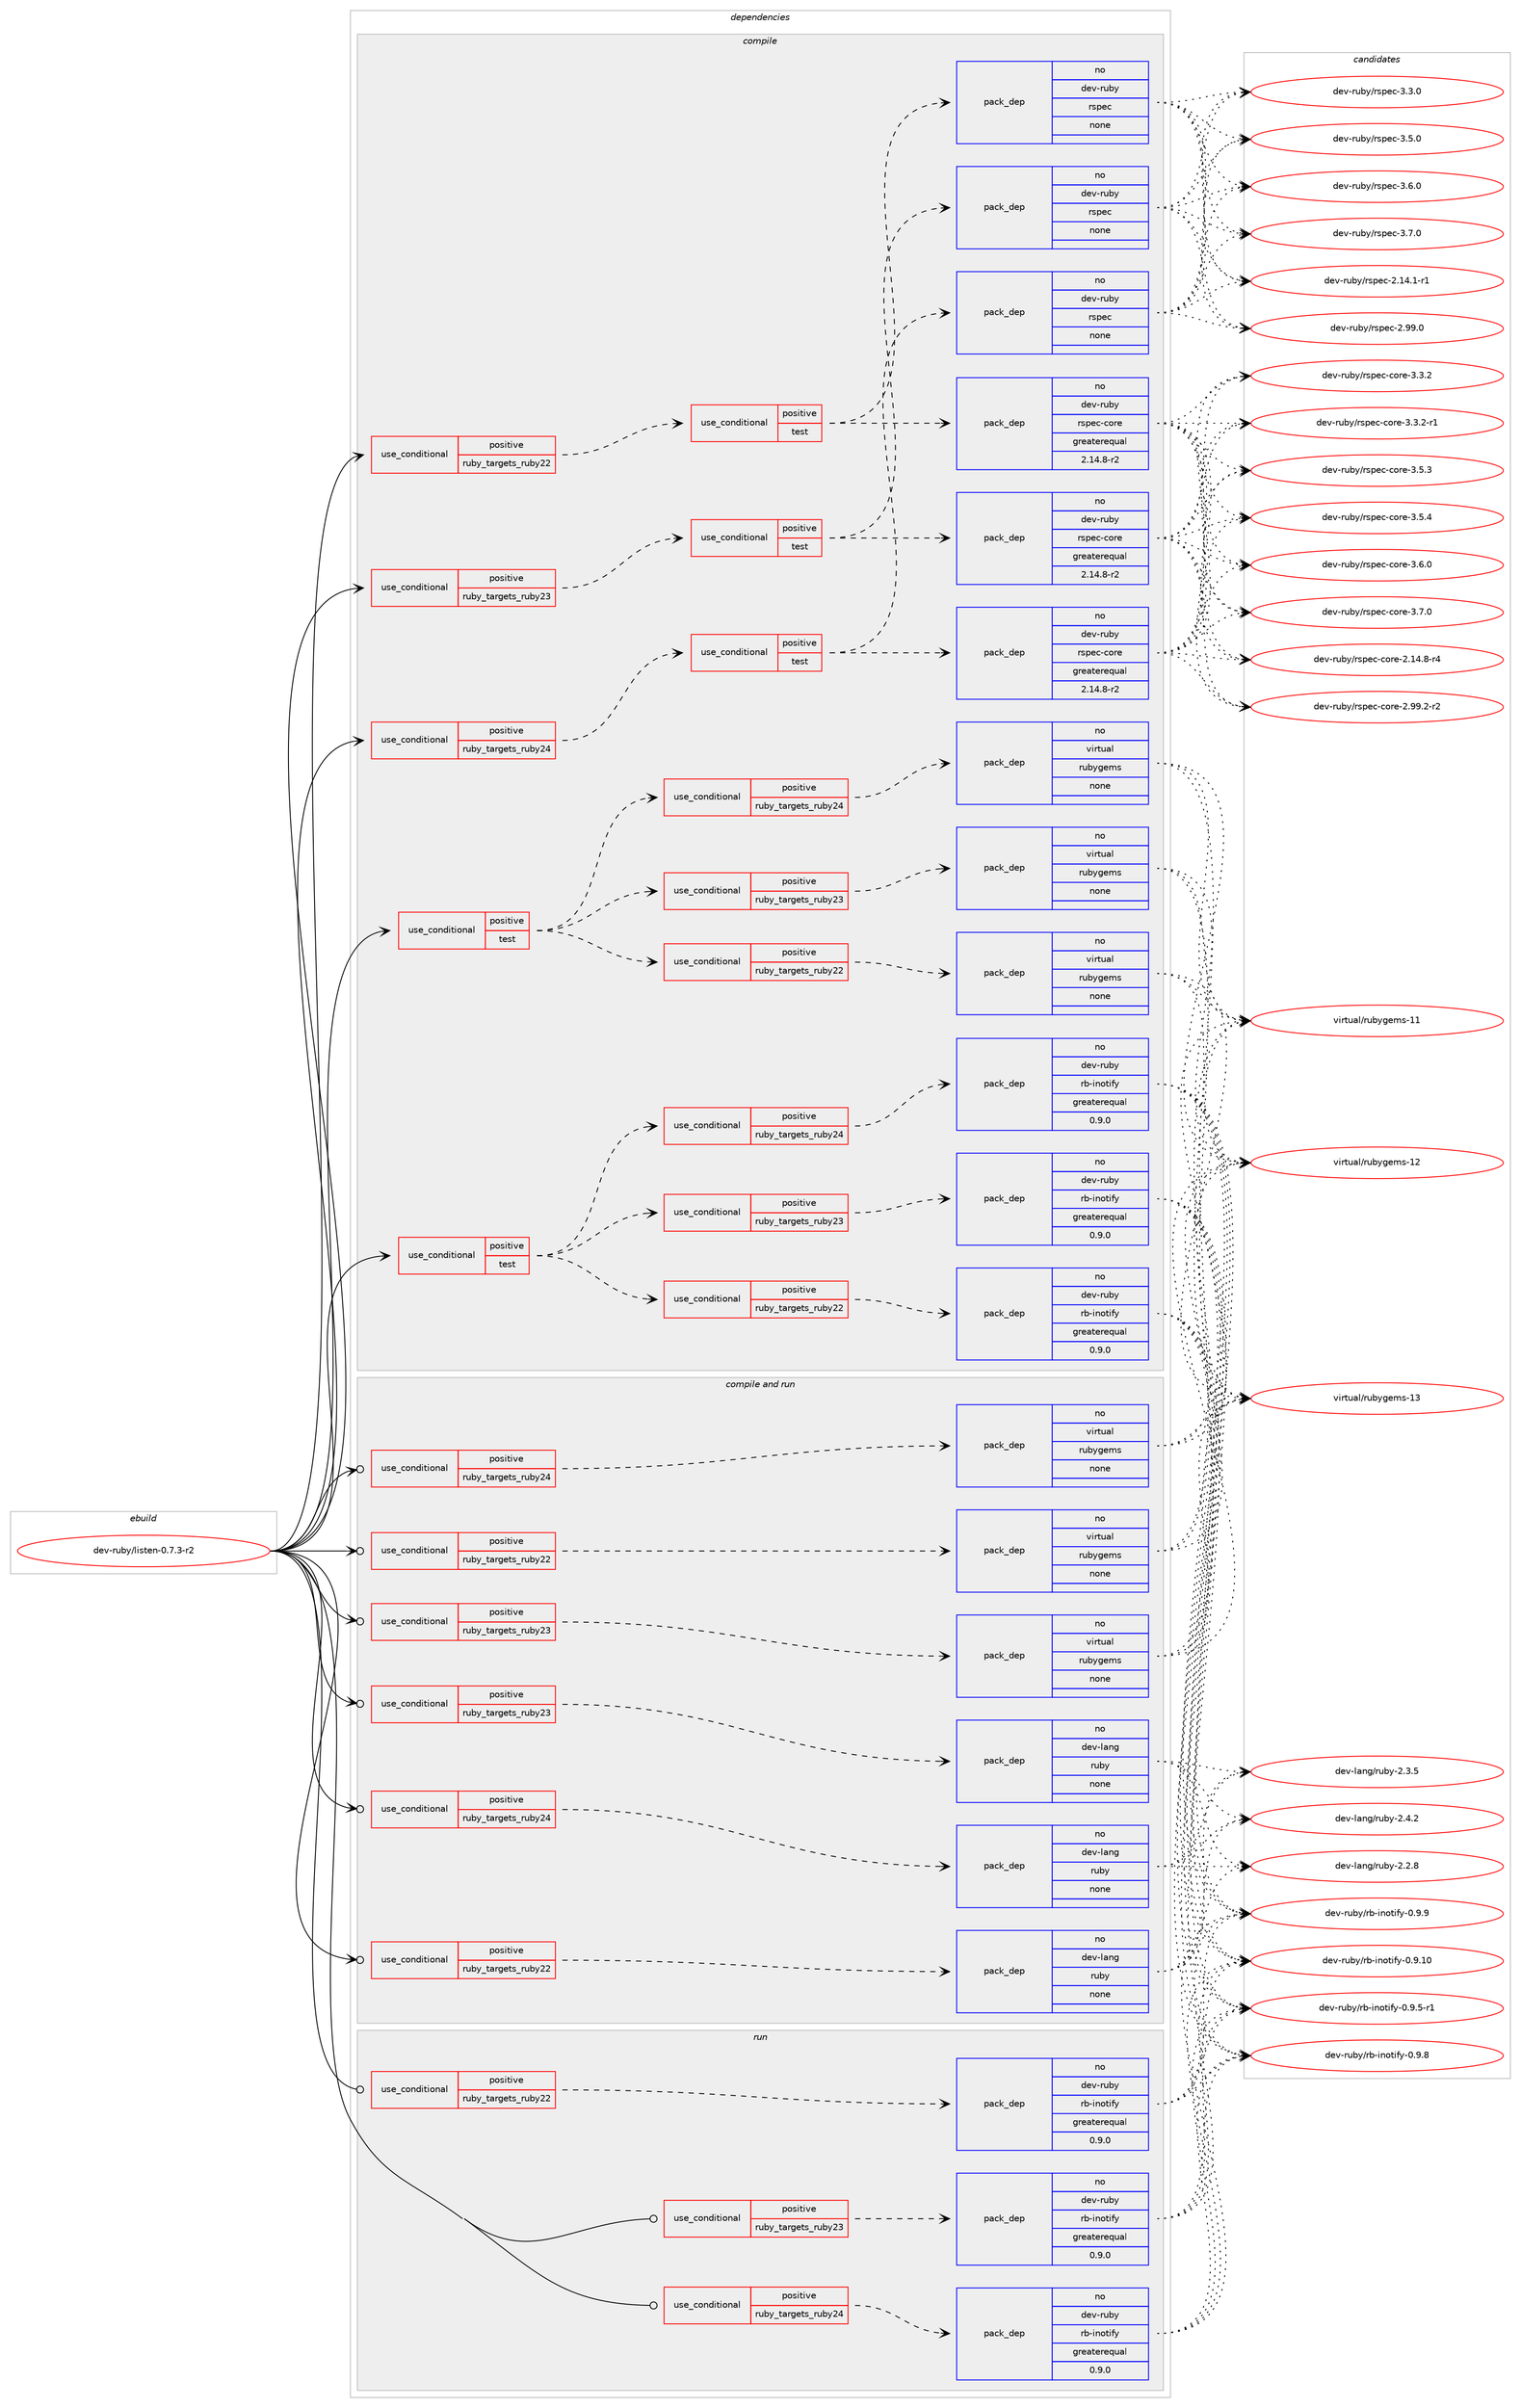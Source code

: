 digraph prolog {

# *************
# Graph options
# *************

newrank=true;
concentrate=true;
compound=true;
graph [rankdir=LR,fontname=Helvetica,fontsize=10,ranksep=1.5];#, ranksep=2.5, nodesep=0.2];
edge  [arrowhead=vee];
node  [fontname=Helvetica,fontsize=10];

# **********
# The ebuild
# **********

subgraph cluster_leftcol {
color=gray;
rank=same;
label=<<i>ebuild</i>>;
id [label="dev-ruby/listen-0.7.3-r2", color=red, width=4, href="../dev-ruby/listen-0.7.3-r2.svg"];
}

# ****************
# The dependencies
# ****************

subgraph cluster_midcol {
color=gray;
label=<<i>dependencies</i>>;
subgraph cluster_compile {
fillcolor="#eeeeee";
style=filled;
label=<<i>compile</i>>;
subgraph cond60544 {
dependency245574 [label=<<TABLE BORDER="0" CELLBORDER="1" CELLSPACING="0" CELLPADDING="4"><TR><TD ROWSPAN="3" CELLPADDING="10">use_conditional</TD></TR><TR><TD>positive</TD></TR><TR><TD>ruby_targets_ruby22</TD></TR></TABLE>>, shape=none, color=red];
subgraph cond60545 {
dependency245575 [label=<<TABLE BORDER="0" CELLBORDER="1" CELLSPACING="0" CELLPADDING="4"><TR><TD ROWSPAN="3" CELLPADDING="10">use_conditional</TD></TR><TR><TD>positive</TD></TR><TR><TD>test</TD></TR></TABLE>>, shape=none, color=red];
subgraph pack180939 {
dependency245576 [label=<<TABLE BORDER="0" CELLBORDER="1" CELLSPACING="0" CELLPADDING="4" WIDTH="220"><TR><TD ROWSPAN="6" CELLPADDING="30">pack_dep</TD></TR><TR><TD WIDTH="110">no</TD></TR><TR><TD>dev-ruby</TD></TR><TR><TD>rspec</TD></TR><TR><TD>none</TD></TR><TR><TD></TD></TR></TABLE>>, shape=none, color=blue];
}
dependency245575:e -> dependency245576:w [weight=20,style="dashed",arrowhead="vee"];
subgraph pack180940 {
dependency245577 [label=<<TABLE BORDER="0" CELLBORDER="1" CELLSPACING="0" CELLPADDING="4" WIDTH="220"><TR><TD ROWSPAN="6" CELLPADDING="30">pack_dep</TD></TR><TR><TD WIDTH="110">no</TD></TR><TR><TD>dev-ruby</TD></TR><TR><TD>rspec-core</TD></TR><TR><TD>greaterequal</TD></TR><TR><TD>2.14.8-r2</TD></TR></TABLE>>, shape=none, color=blue];
}
dependency245575:e -> dependency245577:w [weight=20,style="dashed",arrowhead="vee"];
}
dependency245574:e -> dependency245575:w [weight=20,style="dashed",arrowhead="vee"];
}
id:e -> dependency245574:w [weight=20,style="solid",arrowhead="vee"];
subgraph cond60546 {
dependency245578 [label=<<TABLE BORDER="0" CELLBORDER="1" CELLSPACING="0" CELLPADDING="4"><TR><TD ROWSPAN="3" CELLPADDING="10">use_conditional</TD></TR><TR><TD>positive</TD></TR><TR><TD>ruby_targets_ruby23</TD></TR></TABLE>>, shape=none, color=red];
subgraph cond60547 {
dependency245579 [label=<<TABLE BORDER="0" CELLBORDER="1" CELLSPACING="0" CELLPADDING="4"><TR><TD ROWSPAN="3" CELLPADDING="10">use_conditional</TD></TR><TR><TD>positive</TD></TR><TR><TD>test</TD></TR></TABLE>>, shape=none, color=red];
subgraph pack180941 {
dependency245580 [label=<<TABLE BORDER="0" CELLBORDER="1" CELLSPACING="0" CELLPADDING="4" WIDTH="220"><TR><TD ROWSPAN="6" CELLPADDING="30">pack_dep</TD></TR><TR><TD WIDTH="110">no</TD></TR><TR><TD>dev-ruby</TD></TR><TR><TD>rspec</TD></TR><TR><TD>none</TD></TR><TR><TD></TD></TR></TABLE>>, shape=none, color=blue];
}
dependency245579:e -> dependency245580:w [weight=20,style="dashed",arrowhead="vee"];
subgraph pack180942 {
dependency245581 [label=<<TABLE BORDER="0" CELLBORDER="1" CELLSPACING="0" CELLPADDING="4" WIDTH="220"><TR><TD ROWSPAN="6" CELLPADDING="30">pack_dep</TD></TR><TR><TD WIDTH="110">no</TD></TR><TR><TD>dev-ruby</TD></TR><TR><TD>rspec-core</TD></TR><TR><TD>greaterequal</TD></TR><TR><TD>2.14.8-r2</TD></TR></TABLE>>, shape=none, color=blue];
}
dependency245579:e -> dependency245581:w [weight=20,style="dashed",arrowhead="vee"];
}
dependency245578:e -> dependency245579:w [weight=20,style="dashed",arrowhead="vee"];
}
id:e -> dependency245578:w [weight=20,style="solid",arrowhead="vee"];
subgraph cond60548 {
dependency245582 [label=<<TABLE BORDER="0" CELLBORDER="1" CELLSPACING="0" CELLPADDING="4"><TR><TD ROWSPAN="3" CELLPADDING="10">use_conditional</TD></TR><TR><TD>positive</TD></TR><TR><TD>ruby_targets_ruby24</TD></TR></TABLE>>, shape=none, color=red];
subgraph cond60549 {
dependency245583 [label=<<TABLE BORDER="0" CELLBORDER="1" CELLSPACING="0" CELLPADDING="4"><TR><TD ROWSPAN="3" CELLPADDING="10">use_conditional</TD></TR><TR><TD>positive</TD></TR><TR><TD>test</TD></TR></TABLE>>, shape=none, color=red];
subgraph pack180943 {
dependency245584 [label=<<TABLE BORDER="0" CELLBORDER="1" CELLSPACING="0" CELLPADDING="4" WIDTH="220"><TR><TD ROWSPAN="6" CELLPADDING="30">pack_dep</TD></TR><TR><TD WIDTH="110">no</TD></TR><TR><TD>dev-ruby</TD></TR><TR><TD>rspec</TD></TR><TR><TD>none</TD></TR><TR><TD></TD></TR></TABLE>>, shape=none, color=blue];
}
dependency245583:e -> dependency245584:w [weight=20,style="dashed",arrowhead="vee"];
subgraph pack180944 {
dependency245585 [label=<<TABLE BORDER="0" CELLBORDER="1" CELLSPACING="0" CELLPADDING="4" WIDTH="220"><TR><TD ROWSPAN="6" CELLPADDING="30">pack_dep</TD></TR><TR><TD WIDTH="110">no</TD></TR><TR><TD>dev-ruby</TD></TR><TR><TD>rspec-core</TD></TR><TR><TD>greaterequal</TD></TR><TR><TD>2.14.8-r2</TD></TR></TABLE>>, shape=none, color=blue];
}
dependency245583:e -> dependency245585:w [weight=20,style="dashed",arrowhead="vee"];
}
dependency245582:e -> dependency245583:w [weight=20,style="dashed",arrowhead="vee"];
}
id:e -> dependency245582:w [weight=20,style="solid",arrowhead="vee"];
subgraph cond60550 {
dependency245586 [label=<<TABLE BORDER="0" CELLBORDER="1" CELLSPACING="0" CELLPADDING="4"><TR><TD ROWSPAN="3" CELLPADDING="10">use_conditional</TD></TR><TR><TD>positive</TD></TR><TR><TD>test</TD></TR></TABLE>>, shape=none, color=red];
subgraph cond60551 {
dependency245587 [label=<<TABLE BORDER="0" CELLBORDER="1" CELLSPACING="0" CELLPADDING="4"><TR><TD ROWSPAN="3" CELLPADDING="10">use_conditional</TD></TR><TR><TD>positive</TD></TR><TR><TD>ruby_targets_ruby22</TD></TR></TABLE>>, shape=none, color=red];
subgraph pack180945 {
dependency245588 [label=<<TABLE BORDER="0" CELLBORDER="1" CELLSPACING="0" CELLPADDING="4" WIDTH="220"><TR><TD ROWSPAN="6" CELLPADDING="30">pack_dep</TD></TR><TR><TD WIDTH="110">no</TD></TR><TR><TD>dev-ruby</TD></TR><TR><TD>rb-inotify</TD></TR><TR><TD>greaterequal</TD></TR><TR><TD>0.9.0</TD></TR></TABLE>>, shape=none, color=blue];
}
dependency245587:e -> dependency245588:w [weight=20,style="dashed",arrowhead="vee"];
}
dependency245586:e -> dependency245587:w [weight=20,style="dashed",arrowhead="vee"];
subgraph cond60552 {
dependency245589 [label=<<TABLE BORDER="0" CELLBORDER="1" CELLSPACING="0" CELLPADDING="4"><TR><TD ROWSPAN="3" CELLPADDING="10">use_conditional</TD></TR><TR><TD>positive</TD></TR><TR><TD>ruby_targets_ruby23</TD></TR></TABLE>>, shape=none, color=red];
subgraph pack180946 {
dependency245590 [label=<<TABLE BORDER="0" CELLBORDER="1" CELLSPACING="0" CELLPADDING="4" WIDTH="220"><TR><TD ROWSPAN="6" CELLPADDING="30">pack_dep</TD></TR><TR><TD WIDTH="110">no</TD></TR><TR><TD>dev-ruby</TD></TR><TR><TD>rb-inotify</TD></TR><TR><TD>greaterequal</TD></TR><TR><TD>0.9.0</TD></TR></TABLE>>, shape=none, color=blue];
}
dependency245589:e -> dependency245590:w [weight=20,style="dashed",arrowhead="vee"];
}
dependency245586:e -> dependency245589:w [weight=20,style="dashed",arrowhead="vee"];
subgraph cond60553 {
dependency245591 [label=<<TABLE BORDER="0" CELLBORDER="1" CELLSPACING="0" CELLPADDING="4"><TR><TD ROWSPAN="3" CELLPADDING="10">use_conditional</TD></TR><TR><TD>positive</TD></TR><TR><TD>ruby_targets_ruby24</TD></TR></TABLE>>, shape=none, color=red];
subgraph pack180947 {
dependency245592 [label=<<TABLE BORDER="0" CELLBORDER="1" CELLSPACING="0" CELLPADDING="4" WIDTH="220"><TR><TD ROWSPAN="6" CELLPADDING="30">pack_dep</TD></TR><TR><TD WIDTH="110">no</TD></TR><TR><TD>dev-ruby</TD></TR><TR><TD>rb-inotify</TD></TR><TR><TD>greaterequal</TD></TR><TR><TD>0.9.0</TD></TR></TABLE>>, shape=none, color=blue];
}
dependency245591:e -> dependency245592:w [weight=20,style="dashed",arrowhead="vee"];
}
dependency245586:e -> dependency245591:w [weight=20,style="dashed",arrowhead="vee"];
}
id:e -> dependency245586:w [weight=20,style="solid",arrowhead="vee"];
subgraph cond60554 {
dependency245593 [label=<<TABLE BORDER="0" CELLBORDER="1" CELLSPACING="0" CELLPADDING="4"><TR><TD ROWSPAN="3" CELLPADDING="10">use_conditional</TD></TR><TR><TD>positive</TD></TR><TR><TD>test</TD></TR></TABLE>>, shape=none, color=red];
subgraph cond60555 {
dependency245594 [label=<<TABLE BORDER="0" CELLBORDER="1" CELLSPACING="0" CELLPADDING="4"><TR><TD ROWSPAN="3" CELLPADDING="10">use_conditional</TD></TR><TR><TD>positive</TD></TR><TR><TD>ruby_targets_ruby22</TD></TR></TABLE>>, shape=none, color=red];
subgraph pack180948 {
dependency245595 [label=<<TABLE BORDER="0" CELLBORDER="1" CELLSPACING="0" CELLPADDING="4" WIDTH="220"><TR><TD ROWSPAN="6" CELLPADDING="30">pack_dep</TD></TR><TR><TD WIDTH="110">no</TD></TR><TR><TD>virtual</TD></TR><TR><TD>rubygems</TD></TR><TR><TD>none</TD></TR><TR><TD></TD></TR></TABLE>>, shape=none, color=blue];
}
dependency245594:e -> dependency245595:w [weight=20,style="dashed",arrowhead="vee"];
}
dependency245593:e -> dependency245594:w [weight=20,style="dashed",arrowhead="vee"];
subgraph cond60556 {
dependency245596 [label=<<TABLE BORDER="0" CELLBORDER="1" CELLSPACING="0" CELLPADDING="4"><TR><TD ROWSPAN="3" CELLPADDING="10">use_conditional</TD></TR><TR><TD>positive</TD></TR><TR><TD>ruby_targets_ruby23</TD></TR></TABLE>>, shape=none, color=red];
subgraph pack180949 {
dependency245597 [label=<<TABLE BORDER="0" CELLBORDER="1" CELLSPACING="0" CELLPADDING="4" WIDTH="220"><TR><TD ROWSPAN="6" CELLPADDING="30">pack_dep</TD></TR><TR><TD WIDTH="110">no</TD></TR><TR><TD>virtual</TD></TR><TR><TD>rubygems</TD></TR><TR><TD>none</TD></TR><TR><TD></TD></TR></TABLE>>, shape=none, color=blue];
}
dependency245596:e -> dependency245597:w [weight=20,style="dashed",arrowhead="vee"];
}
dependency245593:e -> dependency245596:w [weight=20,style="dashed",arrowhead="vee"];
subgraph cond60557 {
dependency245598 [label=<<TABLE BORDER="0" CELLBORDER="1" CELLSPACING="0" CELLPADDING="4"><TR><TD ROWSPAN="3" CELLPADDING="10">use_conditional</TD></TR><TR><TD>positive</TD></TR><TR><TD>ruby_targets_ruby24</TD></TR></TABLE>>, shape=none, color=red];
subgraph pack180950 {
dependency245599 [label=<<TABLE BORDER="0" CELLBORDER="1" CELLSPACING="0" CELLPADDING="4" WIDTH="220"><TR><TD ROWSPAN="6" CELLPADDING="30">pack_dep</TD></TR><TR><TD WIDTH="110">no</TD></TR><TR><TD>virtual</TD></TR><TR><TD>rubygems</TD></TR><TR><TD>none</TD></TR><TR><TD></TD></TR></TABLE>>, shape=none, color=blue];
}
dependency245598:e -> dependency245599:w [weight=20,style="dashed",arrowhead="vee"];
}
dependency245593:e -> dependency245598:w [weight=20,style="dashed",arrowhead="vee"];
}
id:e -> dependency245593:w [weight=20,style="solid",arrowhead="vee"];
}
subgraph cluster_compileandrun {
fillcolor="#eeeeee";
style=filled;
label=<<i>compile and run</i>>;
subgraph cond60558 {
dependency245600 [label=<<TABLE BORDER="0" CELLBORDER="1" CELLSPACING="0" CELLPADDING="4"><TR><TD ROWSPAN="3" CELLPADDING="10">use_conditional</TD></TR><TR><TD>positive</TD></TR><TR><TD>ruby_targets_ruby22</TD></TR></TABLE>>, shape=none, color=red];
subgraph pack180951 {
dependency245601 [label=<<TABLE BORDER="0" CELLBORDER="1" CELLSPACING="0" CELLPADDING="4" WIDTH="220"><TR><TD ROWSPAN="6" CELLPADDING="30">pack_dep</TD></TR><TR><TD WIDTH="110">no</TD></TR><TR><TD>dev-lang</TD></TR><TR><TD>ruby</TD></TR><TR><TD>none</TD></TR><TR><TD></TD></TR></TABLE>>, shape=none, color=blue];
}
dependency245600:e -> dependency245601:w [weight=20,style="dashed",arrowhead="vee"];
}
id:e -> dependency245600:w [weight=20,style="solid",arrowhead="odotvee"];
subgraph cond60559 {
dependency245602 [label=<<TABLE BORDER="0" CELLBORDER="1" CELLSPACING="0" CELLPADDING="4"><TR><TD ROWSPAN="3" CELLPADDING="10">use_conditional</TD></TR><TR><TD>positive</TD></TR><TR><TD>ruby_targets_ruby22</TD></TR></TABLE>>, shape=none, color=red];
subgraph pack180952 {
dependency245603 [label=<<TABLE BORDER="0" CELLBORDER="1" CELLSPACING="0" CELLPADDING="4" WIDTH="220"><TR><TD ROWSPAN="6" CELLPADDING="30">pack_dep</TD></TR><TR><TD WIDTH="110">no</TD></TR><TR><TD>virtual</TD></TR><TR><TD>rubygems</TD></TR><TR><TD>none</TD></TR><TR><TD></TD></TR></TABLE>>, shape=none, color=blue];
}
dependency245602:e -> dependency245603:w [weight=20,style="dashed",arrowhead="vee"];
}
id:e -> dependency245602:w [weight=20,style="solid",arrowhead="odotvee"];
subgraph cond60560 {
dependency245604 [label=<<TABLE BORDER="0" CELLBORDER="1" CELLSPACING="0" CELLPADDING="4"><TR><TD ROWSPAN="3" CELLPADDING="10">use_conditional</TD></TR><TR><TD>positive</TD></TR><TR><TD>ruby_targets_ruby23</TD></TR></TABLE>>, shape=none, color=red];
subgraph pack180953 {
dependency245605 [label=<<TABLE BORDER="0" CELLBORDER="1" CELLSPACING="0" CELLPADDING="4" WIDTH="220"><TR><TD ROWSPAN="6" CELLPADDING="30">pack_dep</TD></TR><TR><TD WIDTH="110">no</TD></TR><TR><TD>dev-lang</TD></TR><TR><TD>ruby</TD></TR><TR><TD>none</TD></TR><TR><TD></TD></TR></TABLE>>, shape=none, color=blue];
}
dependency245604:e -> dependency245605:w [weight=20,style="dashed",arrowhead="vee"];
}
id:e -> dependency245604:w [weight=20,style="solid",arrowhead="odotvee"];
subgraph cond60561 {
dependency245606 [label=<<TABLE BORDER="0" CELLBORDER="1" CELLSPACING="0" CELLPADDING="4"><TR><TD ROWSPAN="3" CELLPADDING="10">use_conditional</TD></TR><TR><TD>positive</TD></TR><TR><TD>ruby_targets_ruby23</TD></TR></TABLE>>, shape=none, color=red];
subgraph pack180954 {
dependency245607 [label=<<TABLE BORDER="0" CELLBORDER="1" CELLSPACING="0" CELLPADDING="4" WIDTH="220"><TR><TD ROWSPAN="6" CELLPADDING="30">pack_dep</TD></TR><TR><TD WIDTH="110">no</TD></TR><TR><TD>virtual</TD></TR><TR><TD>rubygems</TD></TR><TR><TD>none</TD></TR><TR><TD></TD></TR></TABLE>>, shape=none, color=blue];
}
dependency245606:e -> dependency245607:w [weight=20,style="dashed",arrowhead="vee"];
}
id:e -> dependency245606:w [weight=20,style="solid",arrowhead="odotvee"];
subgraph cond60562 {
dependency245608 [label=<<TABLE BORDER="0" CELLBORDER="1" CELLSPACING="0" CELLPADDING="4"><TR><TD ROWSPAN="3" CELLPADDING="10">use_conditional</TD></TR><TR><TD>positive</TD></TR><TR><TD>ruby_targets_ruby24</TD></TR></TABLE>>, shape=none, color=red];
subgraph pack180955 {
dependency245609 [label=<<TABLE BORDER="0" CELLBORDER="1" CELLSPACING="0" CELLPADDING="4" WIDTH="220"><TR><TD ROWSPAN="6" CELLPADDING="30">pack_dep</TD></TR><TR><TD WIDTH="110">no</TD></TR><TR><TD>dev-lang</TD></TR><TR><TD>ruby</TD></TR><TR><TD>none</TD></TR><TR><TD></TD></TR></TABLE>>, shape=none, color=blue];
}
dependency245608:e -> dependency245609:w [weight=20,style="dashed",arrowhead="vee"];
}
id:e -> dependency245608:w [weight=20,style="solid",arrowhead="odotvee"];
subgraph cond60563 {
dependency245610 [label=<<TABLE BORDER="0" CELLBORDER="1" CELLSPACING="0" CELLPADDING="4"><TR><TD ROWSPAN="3" CELLPADDING="10">use_conditional</TD></TR><TR><TD>positive</TD></TR><TR><TD>ruby_targets_ruby24</TD></TR></TABLE>>, shape=none, color=red];
subgraph pack180956 {
dependency245611 [label=<<TABLE BORDER="0" CELLBORDER="1" CELLSPACING="0" CELLPADDING="4" WIDTH="220"><TR><TD ROWSPAN="6" CELLPADDING="30">pack_dep</TD></TR><TR><TD WIDTH="110">no</TD></TR><TR><TD>virtual</TD></TR><TR><TD>rubygems</TD></TR><TR><TD>none</TD></TR><TR><TD></TD></TR></TABLE>>, shape=none, color=blue];
}
dependency245610:e -> dependency245611:w [weight=20,style="dashed",arrowhead="vee"];
}
id:e -> dependency245610:w [weight=20,style="solid",arrowhead="odotvee"];
}
subgraph cluster_run {
fillcolor="#eeeeee";
style=filled;
label=<<i>run</i>>;
subgraph cond60564 {
dependency245612 [label=<<TABLE BORDER="0" CELLBORDER="1" CELLSPACING="0" CELLPADDING="4"><TR><TD ROWSPAN="3" CELLPADDING="10">use_conditional</TD></TR><TR><TD>positive</TD></TR><TR><TD>ruby_targets_ruby22</TD></TR></TABLE>>, shape=none, color=red];
subgraph pack180957 {
dependency245613 [label=<<TABLE BORDER="0" CELLBORDER="1" CELLSPACING="0" CELLPADDING="4" WIDTH="220"><TR><TD ROWSPAN="6" CELLPADDING="30">pack_dep</TD></TR><TR><TD WIDTH="110">no</TD></TR><TR><TD>dev-ruby</TD></TR><TR><TD>rb-inotify</TD></TR><TR><TD>greaterequal</TD></TR><TR><TD>0.9.0</TD></TR></TABLE>>, shape=none, color=blue];
}
dependency245612:e -> dependency245613:w [weight=20,style="dashed",arrowhead="vee"];
}
id:e -> dependency245612:w [weight=20,style="solid",arrowhead="odot"];
subgraph cond60565 {
dependency245614 [label=<<TABLE BORDER="0" CELLBORDER="1" CELLSPACING="0" CELLPADDING="4"><TR><TD ROWSPAN="3" CELLPADDING="10">use_conditional</TD></TR><TR><TD>positive</TD></TR><TR><TD>ruby_targets_ruby23</TD></TR></TABLE>>, shape=none, color=red];
subgraph pack180958 {
dependency245615 [label=<<TABLE BORDER="0" CELLBORDER="1" CELLSPACING="0" CELLPADDING="4" WIDTH="220"><TR><TD ROWSPAN="6" CELLPADDING="30">pack_dep</TD></TR><TR><TD WIDTH="110">no</TD></TR><TR><TD>dev-ruby</TD></TR><TR><TD>rb-inotify</TD></TR><TR><TD>greaterequal</TD></TR><TR><TD>0.9.0</TD></TR></TABLE>>, shape=none, color=blue];
}
dependency245614:e -> dependency245615:w [weight=20,style="dashed",arrowhead="vee"];
}
id:e -> dependency245614:w [weight=20,style="solid",arrowhead="odot"];
subgraph cond60566 {
dependency245616 [label=<<TABLE BORDER="0" CELLBORDER="1" CELLSPACING="0" CELLPADDING="4"><TR><TD ROWSPAN="3" CELLPADDING="10">use_conditional</TD></TR><TR><TD>positive</TD></TR><TR><TD>ruby_targets_ruby24</TD></TR></TABLE>>, shape=none, color=red];
subgraph pack180959 {
dependency245617 [label=<<TABLE BORDER="0" CELLBORDER="1" CELLSPACING="0" CELLPADDING="4" WIDTH="220"><TR><TD ROWSPAN="6" CELLPADDING="30">pack_dep</TD></TR><TR><TD WIDTH="110">no</TD></TR><TR><TD>dev-ruby</TD></TR><TR><TD>rb-inotify</TD></TR><TR><TD>greaterequal</TD></TR><TR><TD>0.9.0</TD></TR></TABLE>>, shape=none, color=blue];
}
dependency245616:e -> dependency245617:w [weight=20,style="dashed",arrowhead="vee"];
}
id:e -> dependency245616:w [weight=20,style="solid",arrowhead="odot"];
}
}

# **************
# The candidates
# **************

subgraph cluster_choices {
rank=same;
color=gray;
label=<<i>candidates</i>>;

subgraph choice180939 {
color=black;
nodesep=1;
choice10010111845114117981214711411511210199455046495246494511449 [label="dev-ruby/rspec-2.14.1-r1", color=red, width=4,href="../dev-ruby/rspec-2.14.1-r1.svg"];
choice1001011184511411798121471141151121019945504657574648 [label="dev-ruby/rspec-2.99.0", color=red, width=4,href="../dev-ruby/rspec-2.99.0.svg"];
choice10010111845114117981214711411511210199455146514648 [label="dev-ruby/rspec-3.3.0", color=red, width=4,href="../dev-ruby/rspec-3.3.0.svg"];
choice10010111845114117981214711411511210199455146534648 [label="dev-ruby/rspec-3.5.0", color=red, width=4,href="../dev-ruby/rspec-3.5.0.svg"];
choice10010111845114117981214711411511210199455146544648 [label="dev-ruby/rspec-3.6.0", color=red, width=4,href="../dev-ruby/rspec-3.6.0.svg"];
choice10010111845114117981214711411511210199455146554648 [label="dev-ruby/rspec-3.7.0", color=red, width=4,href="../dev-ruby/rspec-3.7.0.svg"];
dependency245576:e -> choice10010111845114117981214711411511210199455046495246494511449:w [style=dotted,weight="100"];
dependency245576:e -> choice1001011184511411798121471141151121019945504657574648:w [style=dotted,weight="100"];
dependency245576:e -> choice10010111845114117981214711411511210199455146514648:w [style=dotted,weight="100"];
dependency245576:e -> choice10010111845114117981214711411511210199455146534648:w [style=dotted,weight="100"];
dependency245576:e -> choice10010111845114117981214711411511210199455146544648:w [style=dotted,weight="100"];
dependency245576:e -> choice10010111845114117981214711411511210199455146554648:w [style=dotted,weight="100"];
}
subgraph choice180940 {
color=black;
nodesep=1;
choice100101118451141179812147114115112101994599111114101455046495246564511452 [label="dev-ruby/rspec-core-2.14.8-r4", color=red, width=4,href="../dev-ruby/rspec-core-2.14.8-r4.svg"];
choice100101118451141179812147114115112101994599111114101455046575746504511450 [label="dev-ruby/rspec-core-2.99.2-r2", color=red, width=4,href="../dev-ruby/rspec-core-2.99.2-r2.svg"];
choice100101118451141179812147114115112101994599111114101455146514650 [label="dev-ruby/rspec-core-3.3.2", color=red, width=4,href="../dev-ruby/rspec-core-3.3.2.svg"];
choice1001011184511411798121471141151121019945991111141014551465146504511449 [label="dev-ruby/rspec-core-3.3.2-r1", color=red, width=4,href="../dev-ruby/rspec-core-3.3.2-r1.svg"];
choice100101118451141179812147114115112101994599111114101455146534651 [label="dev-ruby/rspec-core-3.5.3", color=red, width=4,href="../dev-ruby/rspec-core-3.5.3.svg"];
choice100101118451141179812147114115112101994599111114101455146534652 [label="dev-ruby/rspec-core-3.5.4", color=red, width=4,href="../dev-ruby/rspec-core-3.5.4.svg"];
choice100101118451141179812147114115112101994599111114101455146544648 [label="dev-ruby/rspec-core-3.6.0", color=red, width=4,href="../dev-ruby/rspec-core-3.6.0.svg"];
choice100101118451141179812147114115112101994599111114101455146554648 [label="dev-ruby/rspec-core-3.7.0", color=red, width=4,href="../dev-ruby/rspec-core-3.7.0.svg"];
dependency245577:e -> choice100101118451141179812147114115112101994599111114101455046495246564511452:w [style=dotted,weight="100"];
dependency245577:e -> choice100101118451141179812147114115112101994599111114101455046575746504511450:w [style=dotted,weight="100"];
dependency245577:e -> choice100101118451141179812147114115112101994599111114101455146514650:w [style=dotted,weight="100"];
dependency245577:e -> choice1001011184511411798121471141151121019945991111141014551465146504511449:w [style=dotted,weight="100"];
dependency245577:e -> choice100101118451141179812147114115112101994599111114101455146534651:w [style=dotted,weight="100"];
dependency245577:e -> choice100101118451141179812147114115112101994599111114101455146534652:w [style=dotted,weight="100"];
dependency245577:e -> choice100101118451141179812147114115112101994599111114101455146544648:w [style=dotted,weight="100"];
dependency245577:e -> choice100101118451141179812147114115112101994599111114101455146554648:w [style=dotted,weight="100"];
}
subgraph choice180941 {
color=black;
nodesep=1;
choice10010111845114117981214711411511210199455046495246494511449 [label="dev-ruby/rspec-2.14.1-r1", color=red, width=4,href="../dev-ruby/rspec-2.14.1-r1.svg"];
choice1001011184511411798121471141151121019945504657574648 [label="dev-ruby/rspec-2.99.0", color=red, width=4,href="../dev-ruby/rspec-2.99.0.svg"];
choice10010111845114117981214711411511210199455146514648 [label="dev-ruby/rspec-3.3.0", color=red, width=4,href="../dev-ruby/rspec-3.3.0.svg"];
choice10010111845114117981214711411511210199455146534648 [label="dev-ruby/rspec-3.5.0", color=red, width=4,href="../dev-ruby/rspec-3.5.0.svg"];
choice10010111845114117981214711411511210199455146544648 [label="dev-ruby/rspec-3.6.0", color=red, width=4,href="../dev-ruby/rspec-3.6.0.svg"];
choice10010111845114117981214711411511210199455146554648 [label="dev-ruby/rspec-3.7.0", color=red, width=4,href="../dev-ruby/rspec-3.7.0.svg"];
dependency245580:e -> choice10010111845114117981214711411511210199455046495246494511449:w [style=dotted,weight="100"];
dependency245580:e -> choice1001011184511411798121471141151121019945504657574648:w [style=dotted,weight="100"];
dependency245580:e -> choice10010111845114117981214711411511210199455146514648:w [style=dotted,weight="100"];
dependency245580:e -> choice10010111845114117981214711411511210199455146534648:w [style=dotted,weight="100"];
dependency245580:e -> choice10010111845114117981214711411511210199455146544648:w [style=dotted,weight="100"];
dependency245580:e -> choice10010111845114117981214711411511210199455146554648:w [style=dotted,weight="100"];
}
subgraph choice180942 {
color=black;
nodesep=1;
choice100101118451141179812147114115112101994599111114101455046495246564511452 [label="dev-ruby/rspec-core-2.14.8-r4", color=red, width=4,href="../dev-ruby/rspec-core-2.14.8-r4.svg"];
choice100101118451141179812147114115112101994599111114101455046575746504511450 [label="dev-ruby/rspec-core-2.99.2-r2", color=red, width=4,href="../dev-ruby/rspec-core-2.99.2-r2.svg"];
choice100101118451141179812147114115112101994599111114101455146514650 [label="dev-ruby/rspec-core-3.3.2", color=red, width=4,href="../dev-ruby/rspec-core-3.3.2.svg"];
choice1001011184511411798121471141151121019945991111141014551465146504511449 [label="dev-ruby/rspec-core-3.3.2-r1", color=red, width=4,href="../dev-ruby/rspec-core-3.3.2-r1.svg"];
choice100101118451141179812147114115112101994599111114101455146534651 [label="dev-ruby/rspec-core-3.5.3", color=red, width=4,href="../dev-ruby/rspec-core-3.5.3.svg"];
choice100101118451141179812147114115112101994599111114101455146534652 [label="dev-ruby/rspec-core-3.5.4", color=red, width=4,href="../dev-ruby/rspec-core-3.5.4.svg"];
choice100101118451141179812147114115112101994599111114101455146544648 [label="dev-ruby/rspec-core-3.6.0", color=red, width=4,href="../dev-ruby/rspec-core-3.6.0.svg"];
choice100101118451141179812147114115112101994599111114101455146554648 [label="dev-ruby/rspec-core-3.7.0", color=red, width=4,href="../dev-ruby/rspec-core-3.7.0.svg"];
dependency245581:e -> choice100101118451141179812147114115112101994599111114101455046495246564511452:w [style=dotted,weight="100"];
dependency245581:e -> choice100101118451141179812147114115112101994599111114101455046575746504511450:w [style=dotted,weight="100"];
dependency245581:e -> choice100101118451141179812147114115112101994599111114101455146514650:w [style=dotted,weight="100"];
dependency245581:e -> choice1001011184511411798121471141151121019945991111141014551465146504511449:w [style=dotted,weight="100"];
dependency245581:e -> choice100101118451141179812147114115112101994599111114101455146534651:w [style=dotted,weight="100"];
dependency245581:e -> choice100101118451141179812147114115112101994599111114101455146534652:w [style=dotted,weight="100"];
dependency245581:e -> choice100101118451141179812147114115112101994599111114101455146544648:w [style=dotted,weight="100"];
dependency245581:e -> choice100101118451141179812147114115112101994599111114101455146554648:w [style=dotted,weight="100"];
}
subgraph choice180943 {
color=black;
nodesep=1;
choice10010111845114117981214711411511210199455046495246494511449 [label="dev-ruby/rspec-2.14.1-r1", color=red, width=4,href="../dev-ruby/rspec-2.14.1-r1.svg"];
choice1001011184511411798121471141151121019945504657574648 [label="dev-ruby/rspec-2.99.0", color=red, width=4,href="../dev-ruby/rspec-2.99.0.svg"];
choice10010111845114117981214711411511210199455146514648 [label="dev-ruby/rspec-3.3.0", color=red, width=4,href="../dev-ruby/rspec-3.3.0.svg"];
choice10010111845114117981214711411511210199455146534648 [label="dev-ruby/rspec-3.5.0", color=red, width=4,href="../dev-ruby/rspec-3.5.0.svg"];
choice10010111845114117981214711411511210199455146544648 [label="dev-ruby/rspec-3.6.0", color=red, width=4,href="../dev-ruby/rspec-3.6.0.svg"];
choice10010111845114117981214711411511210199455146554648 [label="dev-ruby/rspec-3.7.0", color=red, width=4,href="../dev-ruby/rspec-3.7.0.svg"];
dependency245584:e -> choice10010111845114117981214711411511210199455046495246494511449:w [style=dotted,weight="100"];
dependency245584:e -> choice1001011184511411798121471141151121019945504657574648:w [style=dotted,weight="100"];
dependency245584:e -> choice10010111845114117981214711411511210199455146514648:w [style=dotted,weight="100"];
dependency245584:e -> choice10010111845114117981214711411511210199455146534648:w [style=dotted,weight="100"];
dependency245584:e -> choice10010111845114117981214711411511210199455146544648:w [style=dotted,weight="100"];
dependency245584:e -> choice10010111845114117981214711411511210199455146554648:w [style=dotted,weight="100"];
}
subgraph choice180944 {
color=black;
nodesep=1;
choice100101118451141179812147114115112101994599111114101455046495246564511452 [label="dev-ruby/rspec-core-2.14.8-r4", color=red, width=4,href="../dev-ruby/rspec-core-2.14.8-r4.svg"];
choice100101118451141179812147114115112101994599111114101455046575746504511450 [label="dev-ruby/rspec-core-2.99.2-r2", color=red, width=4,href="../dev-ruby/rspec-core-2.99.2-r2.svg"];
choice100101118451141179812147114115112101994599111114101455146514650 [label="dev-ruby/rspec-core-3.3.2", color=red, width=4,href="../dev-ruby/rspec-core-3.3.2.svg"];
choice1001011184511411798121471141151121019945991111141014551465146504511449 [label="dev-ruby/rspec-core-3.3.2-r1", color=red, width=4,href="../dev-ruby/rspec-core-3.3.2-r1.svg"];
choice100101118451141179812147114115112101994599111114101455146534651 [label="dev-ruby/rspec-core-3.5.3", color=red, width=4,href="../dev-ruby/rspec-core-3.5.3.svg"];
choice100101118451141179812147114115112101994599111114101455146534652 [label="dev-ruby/rspec-core-3.5.4", color=red, width=4,href="../dev-ruby/rspec-core-3.5.4.svg"];
choice100101118451141179812147114115112101994599111114101455146544648 [label="dev-ruby/rspec-core-3.6.0", color=red, width=4,href="../dev-ruby/rspec-core-3.6.0.svg"];
choice100101118451141179812147114115112101994599111114101455146554648 [label="dev-ruby/rspec-core-3.7.0", color=red, width=4,href="../dev-ruby/rspec-core-3.7.0.svg"];
dependency245585:e -> choice100101118451141179812147114115112101994599111114101455046495246564511452:w [style=dotted,weight="100"];
dependency245585:e -> choice100101118451141179812147114115112101994599111114101455046575746504511450:w [style=dotted,weight="100"];
dependency245585:e -> choice100101118451141179812147114115112101994599111114101455146514650:w [style=dotted,weight="100"];
dependency245585:e -> choice1001011184511411798121471141151121019945991111141014551465146504511449:w [style=dotted,weight="100"];
dependency245585:e -> choice100101118451141179812147114115112101994599111114101455146534651:w [style=dotted,weight="100"];
dependency245585:e -> choice100101118451141179812147114115112101994599111114101455146534652:w [style=dotted,weight="100"];
dependency245585:e -> choice100101118451141179812147114115112101994599111114101455146544648:w [style=dotted,weight="100"];
dependency245585:e -> choice100101118451141179812147114115112101994599111114101455146554648:w [style=dotted,weight="100"];
}
subgraph choice180945 {
color=black;
nodesep=1;
choice100101118451141179812147114984510511011111610510212145484657464948 [label="dev-ruby/rb-inotify-0.9.10", color=red, width=4,href="../dev-ruby/rb-inotify-0.9.10.svg"];
choice10010111845114117981214711498451051101111161051021214548465746534511449 [label="dev-ruby/rb-inotify-0.9.5-r1", color=red, width=4,href="../dev-ruby/rb-inotify-0.9.5-r1.svg"];
choice1001011184511411798121471149845105110111116105102121454846574656 [label="dev-ruby/rb-inotify-0.9.8", color=red, width=4,href="../dev-ruby/rb-inotify-0.9.8.svg"];
choice1001011184511411798121471149845105110111116105102121454846574657 [label="dev-ruby/rb-inotify-0.9.9", color=red, width=4,href="../dev-ruby/rb-inotify-0.9.9.svg"];
dependency245588:e -> choice100101118451141179812147114984510511011111610510212145484657464948:w [style=dotted,weight="100"];
dependency245588:e -> choice10010111845114117981214711498451051101111161051021214548465746534511449:w [style=dotted,weight="100"];
dependency245588:e -> choice1001011184511411798121471149845105110111116105102121454846574656:w [style=dotted,weight="100"];
dependency245588:e -> choice1001011184511411798121471149845105110111116105102121454846574657:w [style=dotted,weight="100"];
}
subgraph choice180946 {
color=black;
nodesep=1;
choice100101118451141179812147114984510511011111610510212145484657464948 [label="dev-ruby/rb-inotify-0.9.10", color=red, width=4,href="../dev-ruby/rb-inotify-0.9.10.svg"];
choice10010111845114117981214711498451051101111161051021214548465746534511449 [label="dev-ruby/rb-inotify-0.9.5-r1", color=red, width=4,href="../dev-ruby/rb-inotify-0.9.5-r1.svg"];
choice1001011184511411798121471149845105110111116105102121454846574656 [label="dev-ruby/rb-inotify-0.9.8", color=red, width=4,href="../dev-ruby/rb-inotify-0.9.8.svg"];
choice1001011184511411798121471149845105110111116105102121454846574657 [label="dev-ruby/rb-inotify-0.9.9", color=red, width=4,href="../dev-ruby/rb-inotify-0.9.9.svg"];
dependency245590:e -> choice100101118451141179812147114984510511011111610510212145484657464948:w [style=dotted,weight="100"];
dependency245590:e -> choice10010111845114117981214711498451051101111161051021214548465746534511449:w [style=dotted,weight="100"];
dependency245590:e -> choice1001011184511411798121471149845105110111116105102121454846574656:w [style=dotted,weight="100"];
dependency245590:e -> choice1001011184511411798121471149845105110111116105102121454846574657:w [style=dotted,weight="100"];
}
subgraph choice180947 {
color=black;
nodesep=1;
choice100101118451141179812147114984510511011111610510212145484657464948 [label="dev-ruby/rb-inotify-0.9.10", color=red, width=4,href="../dev-ruby/rb-inotify-0.9.10.svg"];
choice10010111845114117981214711498451051101111161051021214548465746534511449 [label="dev-ruby/rb-inotify-0.9.5-r1", color=red, width=4,href="../dev-ruby/rb-inotify-0.9.5-r1.svg"];
choice1001011184511411798121471149845105110111116105102121454846574656 [label="dev-ruby/rb-inotify-0.9.8", color=red, width=4,href="../dev-ruby/rb-inotify-0.9.8.svg"];
choice1001011184511411798121471149845105110111116105102121454846574657 [label="dev-ruby/rb-inotify-0.9.9", color=red, width=4,href="../dev-ruby/rb-inotify-0.9.9.svg"];
dependency245592:e -> choice100101118451141179812147114984510511011111610510212145484657464948:w [style=dotted,weight="100"];
dependency245592:e -> choice10010111845114117981214711498451051101111161051021214548465746534511449:w [style=dotted,weight="100"];
dependency245592:e -> choice1001011184511411798121471149845105110111116105102121454846574656:w [style=dotted,weight="100"];
dependency245592:e -> choice1001011184511411798121471149845105110111116105102121454846574657:w [style=dotted,weight="100"];
}
subgraph choice180948 {
color=black;
nodesep=1;
choice118105114116117971084711411798121103101109115454949 [label="virtual/rubygems-11", color=red, width=4,href="../virtual/rubygems-11.svg"];
choice118105114116117971084711411798121103101109115454950 [label="virtual/rubygems-12", color=red, width=4,href="../virtual/rubygems-12.svg"];
choice118105114116117971084711411798121103101109115454951 [label="virtual/rubygems-13", color=red, width=4,href="../virtual/rubygems-13.svg"];
dependency245595:e -> choice118105114116117971084711411798121103101109115454949:w [style=dotted,weight="100"];
dependency245595:e -> choice118105114116117971084711411798121103101109115454950:w [style=dotted,weight="100"];
dependency245595:e -> choice118105114116117971084711411798121103101109115454951:w [style=dotted,weight="100"];
}
subgraph choice180949 {
color=black;
nodesep=1;
choice118105114116117971084711411798121103101109115454949 [label="virtual/rubygems-11", color=red, width=4,href="../virtual/rubygems-11.svg"];
choice118105114116117971084711411798121103101109115454950 [label="virtual/rubygems-12", color=red, width=4,href="../virtual/rubygems-12.svg"];
choice118105114116117971084711411798121103101109115454951 [label="virtual/rubygems-13", color=red, width=4,href="../virtual/rubygems-13.svg"];
dependency245597:e -> choice118105114116117971084711411798121103101109115454949:w [style=dotted,weight="100"];
dependency245597:e -> choice118105114116117971084711411798121103101109115454950:w [style=dotted,weight="100"];
dependency245597:e -> choice118105114116117971084711411798121103101109115454951:w [style=dotted,weight="100"];
}
subgraph choice180950 {
color=black;
nodesep=1;
choice118105114116117971084711411798121103101109115454949 [label="virtual/rubygems-11", color=red, width=4,href="../virtual/rubygems-11.svg"];
choice118105114116117971084711411798121103101109115454950 [label="virtual/rubygems-12", color=red, width=4,href="../virtual/rubygems-12.svg"];
choice118105114116117971084711411798121103101109115454951 [label="virtual/rubygems-13", color=red, width=4,href="../virtual/rubygems-13.svg"];
dependency245599:e -> choice118105114116117971084711411798121103101109115454949:w [style=dotted,weight="100"];
dependency245599:e -> choice118105114116117971084711411798121103101109115454950:w [style=dotted,weight="100"];
dependency245599:e -> choice118105114116117971084711411798121103101109115454951:w [style=dotted,weight="100"];
}
subgraph choice180951 {
color=black;
nodesep=1;
choice10010111845108971101034711411798121455046504656 [label="dev-lang/ruby-2.2.8", color=red, width=4,href="../dev-lang/ruby-2.2.8.svg"];
choice10010111845108971101034711411798121455046514653 [label="dev-lang/ruby-2.3.5", color=red, width=4,href="../dev-lang/ruby-2.3.5.svg"];
choice10010111845108971101034711411798121455046524650 [label="dev-lang/ruby-2.4.2", color=red, width=4,href="../dev-lang/ruby-2.4.2.svg"];
dependency245601:e -> choice10010111845108971101034711411798121455046504656:w [style=dotted,weight="100"];
dependency245601:e -> choice10010111845108971101034711411798121455046514653:w [style=dotted,weight="100"];
dependency245601:e -> choice10010111845108971101034711411798121455046524650:w [style=dotted,weight="100"];
}
subgraph choice180952 {
color=black;
nodesep=1;
choice118105114116117971084711411798121103101109115454949 [label="virtual/rubygems-11", color=red, width=4,href="../virtual/rubygems-11.svg"];
choice118105114116117971084711411798121103101109115454950 [label="virtual/rubygems-12", color=red, width=4,href="../virtual/rubygems-12.svg"];
choice118105114116117971084711411798121103101109115454951 [label="virtual/rubygems-13", color=red, width=4,href="../virtual/rubygems-13.svg"];
dependency245603:e -> choice118105114116117971084711411798121103101109115454949:w [style=dotted,weight="100"];
dependency245603:e -> choice118105114116117971084711411798121103101109115454950:w [style=dotted,weight="100"];
dependency245603:e -> choice118105114116117971084711411798121103101109115454951:w [style=dotted,weight="100"];
}
subgraph choice180953 {
color=black;
nodesep=1;
choice10010111845108971101034711411798121455046504656 [label="dev-lang/ruby-2.2.8", color=red, width=4,href="../dev-lang/ruby-2.2.8.svg"];
choice10010111845108971101034711411798121455046514653 [label="dev-lang/ruby-2.3.5", color=red, width=4,href="../dev-lang/ruby-2.3.5.svg"];
choice10010111845108971101034711411798121455046524650 [label="dev-lang/ruby-2.4.2", color=red, width=4,href="../dev-lang/ruby-2.4.2.svg"];
dependency245605:e -> choice10010111845108971101034711411798121455046504656:w [style=dotted,weight="100"];
dependency245605:e -> choice10010111845108971101034711411798121455046514653:w [style=dotted,weight="100"];
dependency245605:e -> choice10010111845108971101034711411798121455046524650:w [style=dotted,weight="100"];
}
subgraph choice180954 {
color=black;
nodesep=1;
choice118105114116117971084711411798121103101109115454949 [label="virtual/rubygems-11", color=red, width=4,href="../virtual/rubygems-11.svg"];
choice118105114116117971084711411798121103101109115454950 [label="virtual/rubygems-12", color=red, width=4,href="../virtual/rubygems-12.svg"];
choice118105114116117971084711411798121103101109115454951 [label="virtual/rubygems-13", color=red, width=4,href="../virtual/rubygems-13.svg"];
dependency245607:e -> choice118105114116117971084711411798121103101109115454949:w [style=dotted,weight="100"];
dependency245607:e -> choice118105114116117971084711411798121103101109115454950:w [style=dotted,weight="100"];
dependency245607:e -> choice118105114116117971084711411798121103101109115454951:w [style=dotted,weight="100"];
}
subgraph choice180955 {
color=black;
nodesep=1;
choice10010111845108971101034711411798121455046504656 [label="dev-lang/ruby-2.2.8", color=red, width=4,href="../dev-lang/ruby-2.2.8.svg"];
choice10010111845108971101034711411798121455046514653 [label="dev-lang/ruby-2.3.5", color=red, width=4,href="../dev-lang/ruby-2.3.5.svg"];
choice10010111845108971101034711411798121455046524650 [label="dev-lang/ruby-2.4.2", color=red, width=4,href="../dev-lang/ruby-2.4.2.svg"];
dependency245609:e -> choice10010111845108971101034711411798121455046504656:w [style=dotted,weight="100"];
dependency245609:e -> choice10010111845108971101034711411798121455046514653:w [style=dotted,weight="100"];
dependency245609:e -> choice10010111845108971101034711411798121455046524650:w [style=dotted,weight="100"];
}
subgraph choice180956 {
color=black;
nodesep=1;
choice118105114116117971084711411798121103101109115454949 [label="virtual/rubygems-11", color=red, width=4,href="../virtual/rubygems-11.svg"];
choice118105114116117971084711411798121103101109115454950 [label="virtual/rubygems-12", color=red, width=4,href="../virtual/rubygems-12.svg"];
choice118105114116117971084711411798121103101109115454951 [label="virtual/rubygems-13", color=red, width=4,href="../virtual/rubygems-13.svg"];
dependency245611:e -> choice118105114116117971084711411798121103101109115454949:w [style=dotted,weight="100"];
dependency245611:e -> choice118105114116117971084711411798121103101109115454950:w [style=dotted,weight="100"];
dependency245611:e -> choice118105114116117971084711411798121103101109115454951:w [style=dotted,weight="100"];
}
subgraph choice180957 {
color=black;
nodesep=1;
choice100101118451141179812147114984510511011111610510212145484657464948 [label="dev-ruby/rb-inotify-0.9.10", color=red, width=4,href="../dev-ruby/rb-inotify-0.9.10.svg"];
choice10010111845114117981214711498451051101111161051021214548465746534511449 [label="dev-ruby/rb-inotify-0.9.5-r1", color=red, width=4,href="../dev-ruby/rb-inotify-0.9.5-r1.svg"];
choice1001011184511411798121471149845105110111116105102121454846574656 [label="dev-ruby/rb-inotify-0.9.8", color=red, width=4,href="../dev-ruby/rb-inotify-0.9.8.svg"];
choice1001011184511411798121471149845105110111116105102121454846574657 [label="dev-ruby/rb-inotify-0.9.9", color=red, width=4,href="../dev-ruby/rb-inotify-0.9.9.svg"];
dependency245613:e -> choice100101118451141179812147114984510511011111610510212145484657464948:w [style=dotted,weight="100"];
dependency245613:e -> choice10010111845114117981214711498451051101111161051021214548465746534511449:w [style=dotted,weight="100"];
dependency245613:e -> choice1001011184511411798121471149845105110111116105102121454846574656:w [style=dotted,weight="100"];
dependency245613:e -> choice1001011184511411798121471149845105110111116105102121454846574657:w [style=dotted,weight="100"];
}
subgraph choice180958 {
color=black;
nodesep=1;
choice100101118451141179812147114984510511011111610510212145484657464948 [label="dev-ruby/rb-inotify-0.9.10", color=red, width=4,href="../dev-ruby/rb-inotify-0.9.10.svg"];
choice10010111845114117981214711498451051101111161051021214548465746534511449 [label="dev-ruby/rb-inotify-0.9.5-r1", color=red, width=4,href="../dev-ruby/rb-inotify-0.9.5-r1.svg"];
choice1001011184511411798121471149845105110111116105102121454846574656 [label="dev-ruby/rb-inotify-0.9.8", color=red, width=4,href="../dev-ruby/rb-inotify-0.9.8.svg"];
choice1001011184511411798121471149845105110111116105102121454846574657 [label="dev-ruby/rb-inotify-0.9.9", color=red, width=4,href="../dev-ruby/rb-inotify-0.9.9.svg"];
dependency245615:e -> choice100101118451141179812147114984510511011111610510212145484657464948:w [style=dotted,weight="100"];
dependency245615:e -> choice10010111845114117981214711498451051101111161051021214548465746534511449:w [style=dotted,weight="100"];
dependency245615:e -> choice1001011184511411798121471149845105110111116105102121454846574656:w [style=dotted,weight="100"];
dependency245615:e -> choice1001011184511411798121471149845105110111116105102121454846574657:w [style=dotted,weight="100"];
}
subgraph choice180959 {
color=black;
nodesep=1;
choice100101118451141179812147114984510511011111610510212145484657464948 [label="dev-ruby/rb-inotify-0.9.10", color=red, width=4,href="../dev-ruby/rb-inotify-0.9.10.svg"];
choice10010111845114117981214711498451051101111161051021214548465746534511449 [label="dev-ruby/rb-inotify-0.9.5-r1", color=red, width=4,href="../dev-ruby/rb-inotify-0.9.5-r1.svg"];
choice1001011184511411798121471149845105110111116105102121454846574656 [label="dev-ruby/rb-inotify-0.9.8", color=red, width=4,href="../dev-ruby/rb-inotify-0.9.8.svg"];
choice1001011184511411798121471149845105110111116105102121454846574657 [label="dev-ruby/rb-inotify-0.9.9", color=red, width=4,href="../dev-ruby/rb-inotify-0.9.9.svg"];
dependency245617:e -> choice100101118451141179812147114984510511011111610510212145484657464948:w [style=dotted,weight="100"];
dependency245617:e -> choice10010111845114117981214711498451051101111161051021214548465746534511449:w [style=dotted,weight="100"];
dependency245617:e -> choice1001011184511411798121471149845105110111116105102121454846574656:w [style=dotted,weight="100"];
dependency245617:e -> choice1001011184511411798121471149845105110111116105102121454846574657:w [style=dotted,weight="100"];
}
}

}
